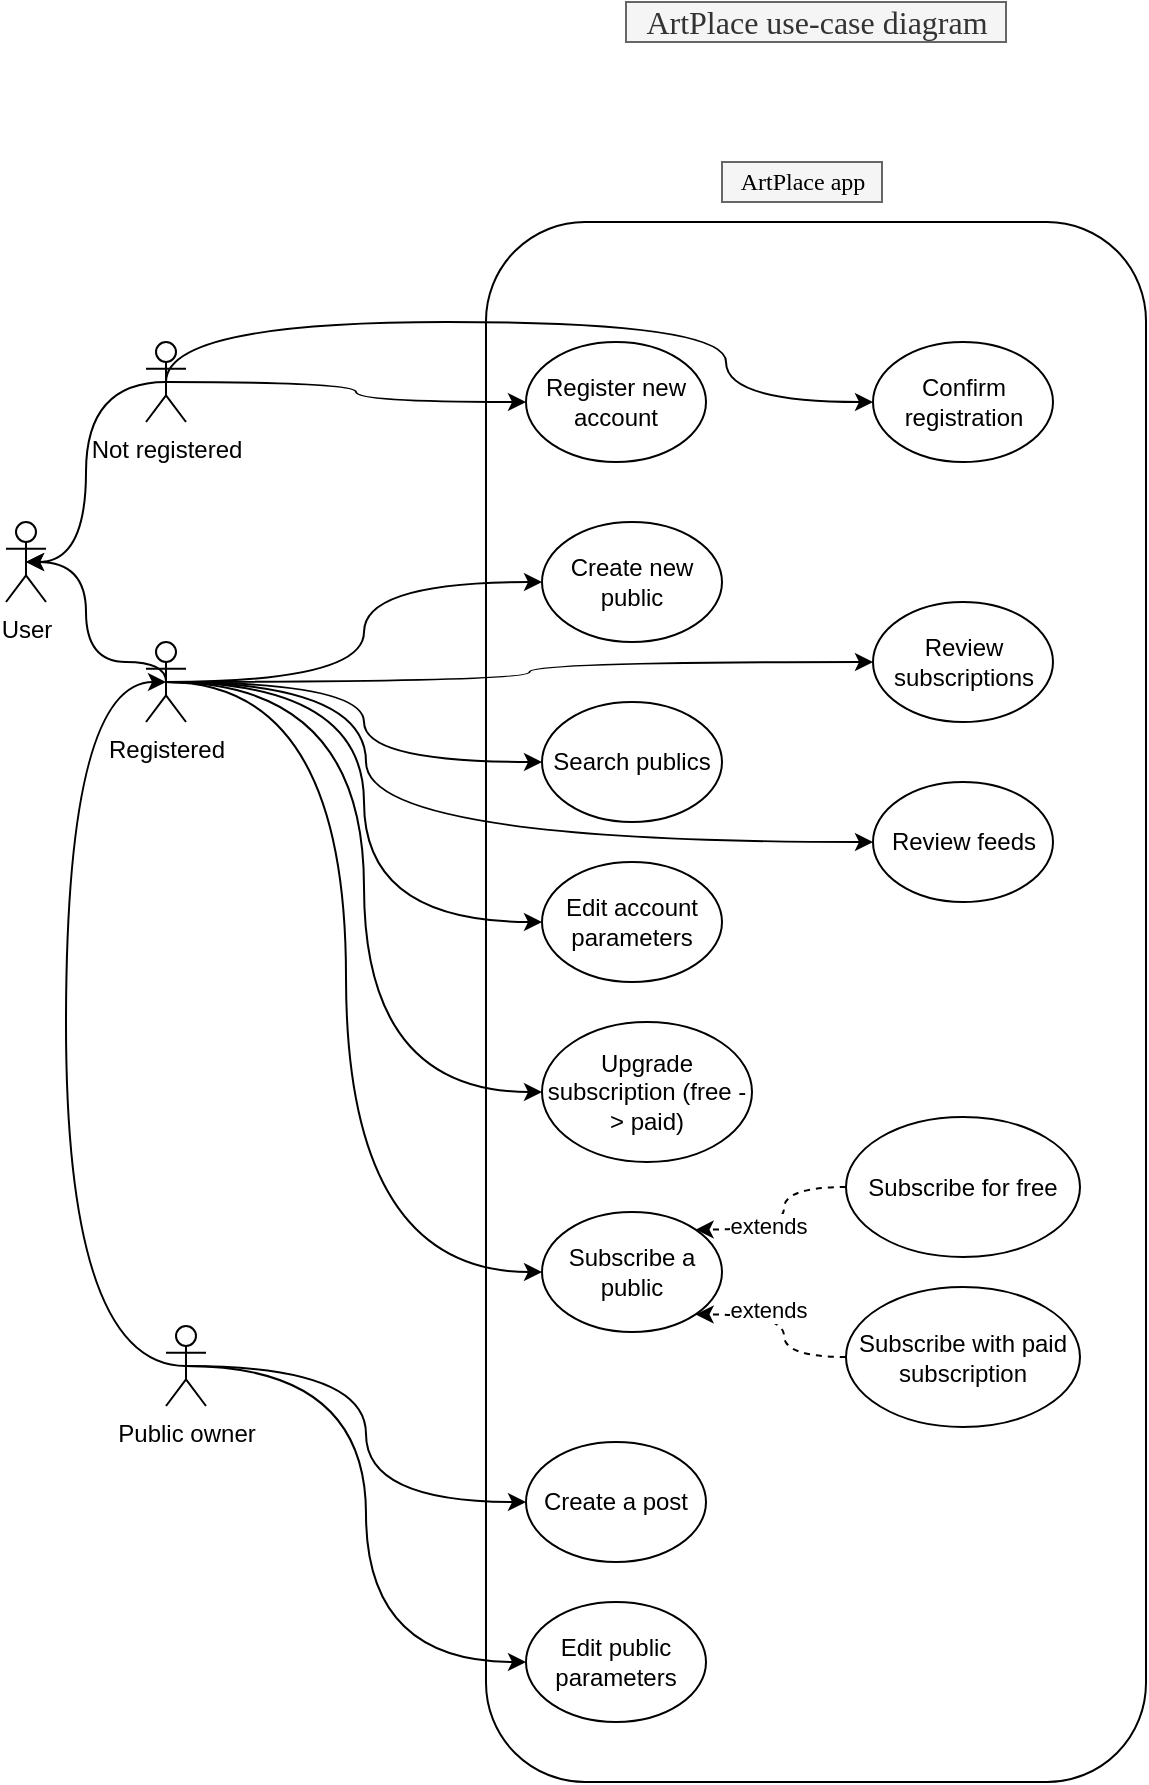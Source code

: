 <mxfile version="14.5.3" type="device"><diagram id="v5kv2e2qT2mr6KAEztbF" name="Page-1"><mxGraphModel dx="2076" dy="1096" grid="1" gridSize="10" guides="1" tooltips="1" connect="1" arrows="1" fold="1" page="1" pageScale="1" pageWidth="827" pageHeight="1169" math="0" shadow="0"><root><mxCell id="0"/><mxCell id="1" parent="0"/><mxCell id="HqZwHMqXq0Y5mAdBaalg-2" value="" style="whiteSpace=wrap;html=1;rounded=1;" vertex="1" parent="1"><mxGeometry x="290" y="250" width="330" height="780" as="geometry"/></mxCell><mxCell id="HqZwHMqXq0Y5mAdBaalg-3" value="User" style="shape=umlActor;verticalLabelPosition=bottom;verticalAlign=top;html=1;outlineConnect=0;rounded=1;" vertex="1" parent="1"><mxGeometry x="50" y="400" width="20" height="40" as="geometry"/></mxCell><mxCell id="HqZwHMqXq0Y5mAdBaalg-8" style="edgeStyle=orthogonalEdgeStyle;orthogonalLoop=1;jettySize=auto;html=1;exitX=0.5;exitY=0.5;exitDx=0;exitDy=0;exitPerimeter=0;entryX=0.5;entryY=0.5;entryDx=0;entryDy=0;entryPerimeter=0;curved=1;" edge="1" parent="1" source="HqZwHMqXq0Y5mAdBaalg-4" target="HqZwHMqXq0Y5mAdBaalg-3"><mxGeometry relative="1" as="geometry"><Array as="points"><mxPoint x="90" y="330"/><mxPoint x="90" y="420"/></Array></mxGeometry></mxCell><mxCell id="HqZwHMqXq0Y5mAdBaalg-10" style="edgeStyle=orthogonalEdgeStyle;orthogonalLoop=1;jettySize=auto;html=1;exitX=0.5;exitY=0.5;exitDx=0;exitDy=0;exitPerimeter=0;entryX=0;entryY=0.5;entryDx=0;entryDy=0;curved=1;strokeWidth=1;" edge="1" parent="1" source="HqZwHMqXq0Y5mAdBaalg-4" target="HqZwHMqXq0Y5mAdBaalg-9"><mxGeometry relative="1" as="geometry"/></mxCell><mxCell id="HqZwHMqXq0Y5mAdBaalg-28" style="edgeStyle=orthogonalEdgeStyle;curved=1;orthogonalLoop=1;jettySize=auto;html=1;exitX=0.5;exitY=0.5;exitDx=0;exitDy=0;exitPerimeter=0;entryX=0;entryY=0.5;entryDx=0;entryDy=0;strokeColor=#000000;strokeWidth=1;" edge="1" parent="1" source="HqZwHMqXq0Y5mAdBaalg-4" target="HqZwHMqXq0Y5mAdBaalg-14"><mxGeometry relative="1" as="geometry"><Array as="points"><mxPoint x="130" y="300"/><mxPoint x="410" y="300"/><mxPoint x="410" y="340"/></Array></mxGeometry></mxCell><mxCell id="HqZwHMqXq0Y5mAdBaalg-4" value="Not registered" style="shape=umlActor;verticalLabelPosition=bottom;verticalAlign=top;html=1;outlineConnect=0;rounded=1;" vertex="1" parent="1"><mxGeometry x="120" y="310" width="20" height="40" as="geometry"/></mxCell><mxCell id="HqZwHMqXq0Y5mAdBaalg-7" style="edgeStyle=orthogonalEdgeStyle;orthogonalLoop=1;jettySize=auto;html=1;exitX=0.5;exitY=0.5;exitDx=0;exitDy=0;exitPerimeter=0;curved=1;entryX=0.5;entryY=0.5;entryDx=0;entryDy=0;entryPerimeter=0;" edge="1" parent="1" source="HqZwHMqXq0Y5mAdBaalg-5" target="HqZwHMqXq0Y5mAdBaalg-3"><mxGeometry relative="1" as="geometry"><mxPoint x="65" y="410" as="targetPoint"/><Array as="points"><mxPoint x="130" y="470"/><mxPoint x="90" y="470"/><mxPoint x="90" y="420"/></Array></mxGeometry></mxCell><mxCell id="HqZwHMqXq0Y5mAdBaalg-38" style="edgeStyle=orthogonalEdgeStyle;curved=1;orthogonalLoop=1;jettySize=auto;html=1;exitX=0.5;exitY=0.5;exitDx=0;exitDy=0;exitPerimeter=0;entryX=0;entryY=0.5;entryDx=0;entryDy=0;strokeColor=#000000;strokeWidth=1;" edge="1" parent="1" source="HqZwHMqXq0Y5mAdBaalg-5" target="HqZwHMqXq0Y5mAdBaalg-11"><mxGeometry relative="1" as="geometry"/></mxCell><mxCell id="HqZwHMqXq0Y5mAdBaalg-39" style="edgeStyle=orthogonalEdgeStyle;curved=1;orthogonalLoop=1;jettySize=auto;html=1;exitX=0.5;exitY=0.5;exitDx=0;exitDy=0;exitPerimeter=0;entryX=0;entryY=0.5;entryDx=0;entryDy=0;strokeColor=#000000;strokeWidth=1;" edge="1" parent="1" source="HqZwHMqXq0Y5mAdBaalg-5" target="HqZwHMqXq0Y5mAdBaalg-19"><mxGeometry relative="1" as="geometry"/></mxCell><mxCell id="HqZwHMqXq0Y5mAdBaalg-40" style="edgeStyle=orthogonalEdgeStyle;curved=1;orthogonalLoop=1;jettySize=auto;html=1;exitX=0.5;exitY=0.5;exitDx=0;exitDy=0;exitPerimeter=0;entryX=0;entryY=0.5;entryDx=0;entryDy=0;strokeColor=#000000;strokeWidth=1;" edge="1" parent="1" source="HqZwHMqXq0Y5mAdBaalg-5" target="HqZwHMqXq0Y5mAdBaalg-15"><mxGeometry relative="1" as="geometry"/></mxCell><mxCell id="HqZwHMqXq0Y5mAdBaalg-41" style="edgeStyle=orthogonalEdgeStyle;curved=1;orthogonalLoop=1;jettySize=auto;html=1;exitX=0.5;exitY=0.5;exitDx=0;exitDy=0;exitPerimeter=0;entryX=0;entryY=0.5;entryDx=0;entryDy=0;strokeColor=#000000;strokeWidth=1;" edge="1" parent="1" source="HqZwHMqXq0Y5mAdBaalg-5" target="HqZwHMqXq0Y5mAdBaalg-16"><mxGeometry relative="1" as="geometry"><Array as="points"><mxPoint x="230" y="480"/><mxPoint x="230" y="560"/></Array></mxGeometry></mxCell><mxCell id="HqZwHMqXq0Y5mAdBaalg-42" style="edgeStyle=orthogonalEdgeStyle;curved=1;orthogonalLoop=1;jettySize=auto;html=1;exitX=0.5;exitY=0.5;exitDx=0;exitDy=0;exitPerimeter=0;entryX=0;entryY=0.5;entryDx=0;entryDy=0;strokeColor=#000000;strokeWidth=1;" edge="1" parent="1" source="HqZwHMqXq0Y5mAdBaalg-5" target="HqZwHMqXq0Y5mAdBaalg-30"><mxGeometry relative="1" as="geometry"/></mxCell><mxCell id="HqZwHMqXq0Y5mAdBaalg-43" style="edgeStyle=orthogonalEdgeStyle;curved=1;orthogonalLoop=1;jettySize=auto;html=1;exitX=0.5;exitY=0.5;exitDx=0;exitDy=0;exitPerimeter=0;entryX=0;entryY=0.5;entryDx=0;entryDy=0;strokeColor=#000000;strokeWidth=1;" edge="1" parent="1" source="HqZwHMqXq0Y5mAdBaalg-5" target="HqZwHMqXq0Y5mAdBaalg-17"><mxGeometry relative="1" as="geometry"><Array as="points"><mxPoint x="220" y="480"/><mxPoint x="220" y="775"/></Array></mxGeometry></mxCell><mxCell id="HqZwHMqXq0Y5mAdBaalg-46" style="edgeStyle=orthogonalEdgeStyle;curved=1;orthogonalLoop=1;jettySize=auto;html=1;exitX=0.5;exitY=0.5;exitDx=0;exitDy=0;exitPerimeter=0;entryX=0;entryY=0.5;entryDx=0;entryDy=0;strokeColor=#000000;strokeWidth=1;" edge="1" parent="1" source="HqZwHMqXq0Y5mAdBaalg-5" target="HqZwHMqXq0Y5mAdBaalg-25"><mxGeometry relative="1" as="geometry"><Array as="points"><mxPoint x="229" y="480"/><mxPoint x="229" y="685"/></Array></mxGeometry></mxCell><mxCell id="HqZwHMqXq0Y5mAdBaalg-5" value="Registered" style="shape=umlActor;verticalLabelPosition=bottom;verticalAlign=top;html=1;outlineConnect=0;rounded=1;" vertex="1" parent="1"><mxGeometry x="120" y="460" width="20" height="40" as="geometry"/></mxCell><mxCell id="HqZwHMqXq0Y5mAdBaalg-9" value="Register new account" style="ellipse;whiteSpace=wrap;html=1;rounded=1;" vertex="1" parent="1"><mxGeometry x="310" y="310" width="90" height="60" as="geometry"/></mxCell><mxCell id="HqZwHMqXq0Y5mAdBaalg-11" value="Create new public" style="ellipse;whiteSpace=wrap;html=1;rounded=1;" vertex="1" parent="1"><mxGeometry x="318" y="400" width="90" height="60" as="geometry"/></mxCell><mxCell id="HqZwHMqXq0Y5mAdBaalg-14" value="Confirm registration" style="ellipse;whiteSpace=wrap;html=1;rounded=1;" vertex="1" parent="1"><mxGeometry x="483.5" y="310" width="90" height="60" as="geometry"/></mxCell><mxCell id="HqZwHMqXq0Y5mAdBaalg-15" value="&lt;span&gt;Edit account parameters&lt;/span&gt;" style="ellipse;whiteSpace=wrap;html=1;rounded=1;" vertex="1" parent="1"><mxGeometry x="318" y="570" width="90" height="60" as="geometry"/></mxCell><mxCell id="HqZwHMqXq0Y5mAdBaalg-16" value="Review feeds" style="ellipse;whiteSpace=wrap;html=1;rounded=1;" vertex="1" parent="1"><mxGeometry x="483.5" y="530" width="90" height="60" as="geometry"/></mxCell><mxCell id="HqZwHMqXq0Y5mAdBaalg-17" value="Subscribe a public" style="ellipse;whiteSpace=wrap;html=1;rounded=1;" vertex="1" parent="1"><mxGeometry x="318" y="745" width="90" height="60" as="geometry"/></mxCell><mxCell id="HqZwHMqXq0Y5mAdBaalg-18" value="Create a post" style="ellipse;whiteSpace=wrap;html=1;rounded=1;" vertex="1" parent="1"><mxGeometry x="310" y="860" width="90" height="60" as="geometry"/></mxCell><mxCell id="HqZwHMqXq0Y5mAdBaalg-19" value="Search publics" style="ellipse;whiteSpace=wrap;html=1;rounded=1;" vertex="1" parent="1"><mxGeometry x="318" y="490" width="90" height="60" as="geometry"/></mxCell><mxCell id="HqZwHMqXq0Y5mAdBaalg-21" style="edgeStyle=orthogonalEdgeStyle;curved=1;orthogonalLoop=1;jettySize=auto;html=1;exitX=0.5;exitY=0.5;exitDx=0;exitDy=0;exitPerimeter=0;entryX=0.5;entryY=0.5;entryDx=0;entryDy=0;entryPerimeter=0;strokeColor=#000000;strokeWidth=1;" edge="1" parent="1" source="HqZwHMqXq0Y5mAdBaalg-20" target="HqZwHMqXq0Y5mAdBaalg-5"><mxGeometry relative="1" as="geometry"><Array as="points"><mxPoint x="80" y="822"/><mxPoint x="80" y="480"/></Array></mxGeometry></mxCell><mxCell id="HqZwHMqXq0Y5mAdBaalg-44" style="edgeStyle=orthogonalEdgeStyle;curved=1;orthogonalLoop=1;jettySize=auto;html=1;exitX=0.5;exitY=0.5;exitDx=0;exitDy=0;exitPerimeter=0;entryX=0;entryY=0.5;entryDx=0;entryDy=0;strokeColor=#000000;strokeWidth=1;" edge="1" parent="1" source="HqZwHMqXq0Y5mAdBaalg-20" target="HqZwHMqXq0Y5mAdBaalg-18"><mxGeometry relative="1" as="geometry"/></mxCell><mxCell id="HqZwHMqXq0Y5mAdBaalg-45" style="edgeStyle=orthogonalEdgeStyle;curved=1;orthogonalLoop=1;jettySize=auto;html=1;exitX=0.5;exitY=0.5;exitDx=0;exitDy=0;exitPerimeter=0;entryX=0;entryY=0.5;entryDx=0;entryDy=0;strokeColor=#000000;strokeWidth=1;" edge="1" parent="1" source="HqZwHMqXq0Y5mAdBaalg-20" target="HqZwHMqXq0Y5mAdBaalg-22"><mxGeometry relative="1" as="geometry"/></mxCell><mxCell id="HqZwHMqXq0Y5mAdBaalg-20" value="Public owner" style="shape=umlActor;verticalLabelPosition=bottom;verticalAlign=top;html=1;outlineConnect=0;rounded=1;" vertex="1" parent="1"><mxGeometry x="130" y="802" width="20" height="40" as="geometry"/></mxCell><mxCell id="HqZwHMqXq0Y5mAdBaalg-22" value="Edit public parameters" style="ellipse;whiteSpace=wrap;html=1;rounded=1;" vertex="1" parent="1"><mxGeometry x="310" y="940" width="90" height="60" as="geometry"/></mxCell><mxCell id="HqZwHMqXq0Y5mAdBaalg-34" style="edgeStyle=orthogonalEdgeStyle;curved=1;orthogonalLoop=1;jettySize=auto;html=1;exitX=0;exitY=0.5;exitDx=0;exitDy=0;strokeColor=#000000;strokeWidth=1;entryX=1;entryY=0;entryDx=0;entryDy=0;dashed=1;" edge="1" parent="1" source="HqZwHMqXq0Y5mAdBaalg-23" target="HqZwHMqXq0Y5mAdBaalg-17"><mxGeometry relative="1" as="geometry"/></mxCell><mxCell id="HqZwHMqXq0Y5mAdBaalg-35" value="extends" style="edgeLabel;html=1;align=center;verticalAlign=middle;resizable=0;points=[];" vertex="1" connectable="0" parent="HqZwHMqXq0Y5mAdBaalg-34"><mxGeometry x="0.286" y="-2" relative="1" as="geometry"><mxPoint x="1" as="offset"/></mxGeometry></mxCell><mxCell id="HqZwHMqXq0Y5mAdBaalg-23" value="Subscribe for free" style="ellipse;whiteSpace=wrap;html=1;rounded=1;" vertex="1" parent="1"><mxGeometry x="470" y="697.5" width="117" height="70" as="geometry"/></mxCell><mxCell id="HqZwHMqXq0Y5mAdBaalg-24" value="Subscribe with paid subscription" style="ellipse;whiteSpace=wrap;html=1;rounded=1;" vertex="1" parent="1"><mxGeometry x="470" y="782.5" width="117" height="70" as="geometry"/></mxCell><mxCell id="HqZwHMqXq0Y5mAdBaalg-25" value="Upgrade subscription (free -&amp;gt; paid)" style="ellipse;whiteSpace=wrap;html=1;rounded=1;" vertex="1" parent="1"><mxGeometry x="318" y="650" width="105" height="70" as="geometry"/></mxCell><mxCell id="HqZwHMqXq0Y5mAdBaalg-30" value="Review subscriptions" style="ellipse;whiteSpace=wrap;html=1;rounded=1;" vertex="1" parent="1"><mxGeometry x="483.5" y="440" width="90" height="60" as="geometry"/></mxCell><mxCell id="HqZwHMqXq0Y5mAdBaalg-36" style="edgeStyle=orthogonalEdgeStyle;curved=1;orthogonalLoop=1;jettySize=auto;html=1;exitX=0;exitY=0.5;exitDx=0;exitDy=0;strokeColor=#000000;strokeWidth=1;entryX=1;entryY=1;entryDx=0;entryDy=0;dashed=1;" edge="1" parent="1" source="HqZwHMqXq0Y5mAdBaalg-24" target="HqZwHMqXq0Y5mAdBaalg-17"><mxGeometry relative="1" as="geometry"><mxPoint x="550.0" y="745" as="sourcePoint"/><mxPoint x="405.03" y="763.928" as="targetPoint"/></mxGeometry></mxCell><mxCell id="HqZwHMqXq0Y5mAdBaalg-37" value="extends" style="edgeLabel;html=1;align=center;verticalAlign=middle;resizable=0;points=[];" vertex="1" connectable="0" parent="HqZwHMqXq0Y5mAdBaalg-36"><mxGeometry x="0.286" y="-2" relative="1" as="geometry"><mxPoint x="1" as="offset"/></mxGeometry></mxCell><mxCell id="HqZwHMqXq0Y5mAdBaalg-47" value="&lt;font face=&quot;Times New Roman&quot; style=&quot;font-size: 16px&quot;&gt;ArtPlace use-case diagram&lt;/font&gt;" style="text;html=1;align=center;verticalAlign=middle;resizable=0;points=[];autosize=1;fillColor=#f5f5f5;strokeColor=#666666;fontColor=#333333;" vertex="1" parent="1"><mxGeometry x="360" y="140" width="190" height="20" as="geometry"/></mxCell><mxCell id="HqZwHMqXq0Y5mAdBaalg-49" value="&lt;span style=&quot;color: rgb(0 , 0 , 0) ; font-family: &amp;#34;times new roman&amp;#34;&quot;&gt;ArtPlace app&lt;/span&gt;" style="text;html=1;align=center;verticalAlign=middle;resizable=0;points=[];autosize=1;fillColor=#f5f5f5;strokeColor=#666666;fontColor=#333333;" vertex="1" parent="1"><mxGeometry x="408" y="220" width="80" height="20" as="geometry"/></mxCell></root></mxGraphModel></diagram></mxfile>